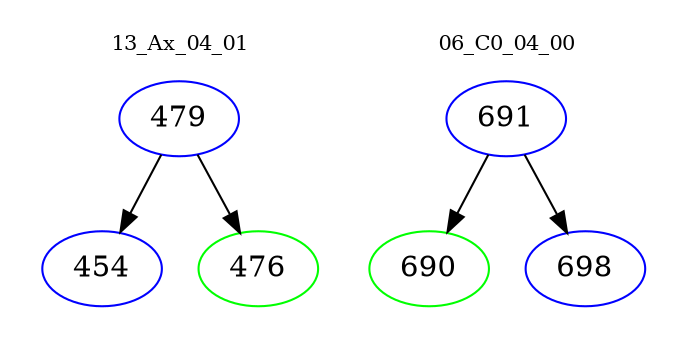 digraph{
subgraph cluster_0 {
color = white
label = "13_Ax_04_01";
fontsize=10;
T0_479 [label="479", color="blue"]
T0_479 -> T0_454 [color="black"]
T0_454 [label="454", color="blue"]
T0_479 -> T0_476 [color="black"]
T0_476 [label="476", color="green"]
}
subgraph cluster_1 {
color = white
label = "06_C0_04_00";
fontsize=10;
T1_691 [label="691", color="blue"]
T1_691 -> T1_690 [color="black"]
T1_690 [label="690", color="green"]
T1_691 -> T1_698 [color="black"]
T1_698 [label="698", color="blue"]
}
}
